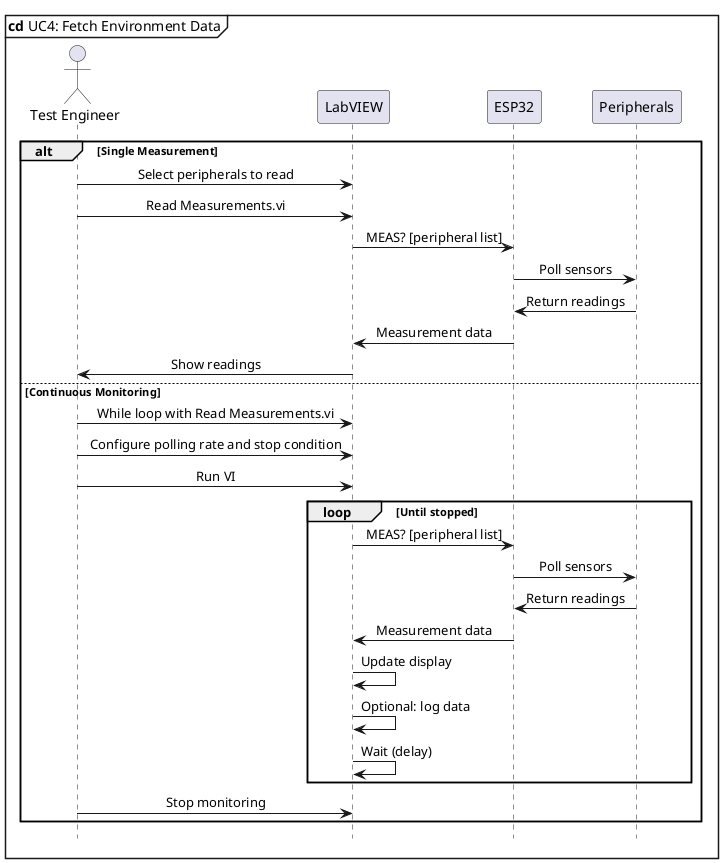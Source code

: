 @startuml
hide footbox
mainframe **cd** UC4: Fetch Environment Data
skinparam sequenceMessageAlign center

actor "Test Engineer" as Engineer
participant "LabVIEW" as LabVIEW
participant "ESP32" as Board
participant "Peripherals" as Peripherals

alt Single Measurement
  Engineer -> LabVIEW: Select peripherals to read
  Engineer -> LabVIEW: Read Measurements.vi
  
  LabVIEW -> Board: MEAS? [peripheral list]
  Board -> Peripherals: Poll sensors
  Peripherals -> Board: Return readings
  Board -> LabVIEW: Measurement data
  LabVIEW -> Engineer: Show readings

else Continuous Monitoring
  Engineer -> LabVIEW: While loop with Read Measurements.vi
  Engineer -> LabVIEW: Configure polling rate and stop condition
  Engineer -> LabVIEW: Run VI
  
  loop Until stopped
    LabVIEW -> Board: MEAS? [peripheral list]
    Board -> Peripherals: Poll sensors
    Peripherals -> Board: Return readings
    Board -> LabVIEW: Measurement data
    LabVIEW -> LabVIEW: Update display
    LabVIEW -> LabVIEW: Optional: log data
    LabVIEW -> LabVIEW: Wait (delay)
  end
  
  Engineer -> LabVIEW: Stop monitoring
end

@enduml